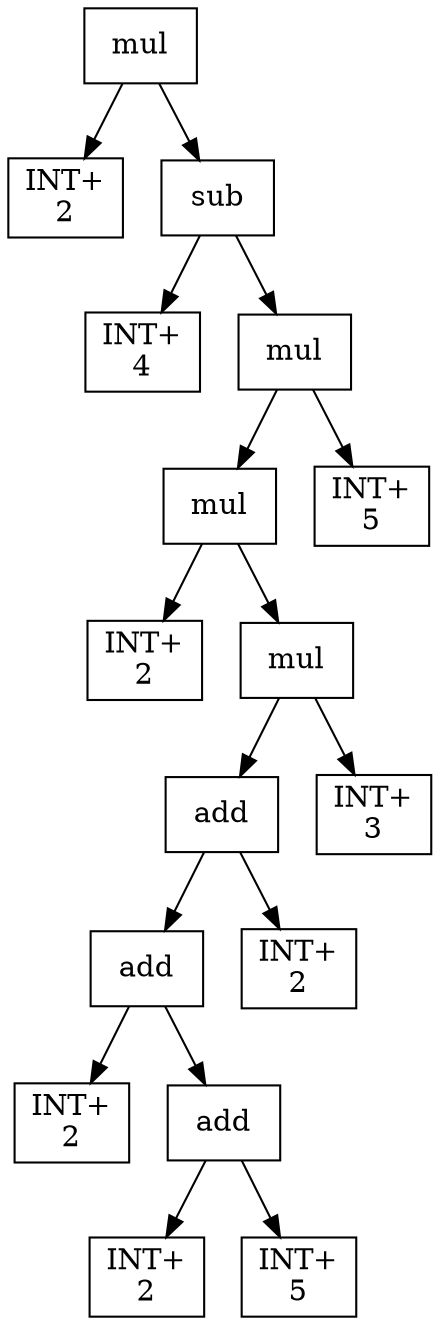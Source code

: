 digraph expr {
  node [shape=box];
  n1 [label="mul"];
  n2 [label="INT+\n2"];
  n3 [label="sub"];
  n4 [label="INT+\n4"];
  n5 [label="mul"];
  n6 [label="mul"];
  n7 [label="INT+\n2"];
  n8 [label="mul"];
  n9 [label="add"];
  n10 [label="add"];
  n11 [label="INT+\n2"];
  n12 [label="add"];
  n13 [label="INT+\n2"];
  n14 [label="INT+\n5"];
  n12 -> n13;
  n12 -> n14;
  n10 -> n11;
  n10 -> n12;
  n15 [label="INT+\n2"];
  n9 -> n10;
  n9 -> n15;
  n16 [label="INT+\n3"];
  n8 -> n9;
  n8 -> n16;
  n6 -> n7;
  n6 -> n8;
  n17 [label="INT+\n5"];
  n5 -> n6;
  n5 -> n17;
  n3 -> n4;
  n3 -> n5;
  n1 -> n2;
  n1 -> n3;
}